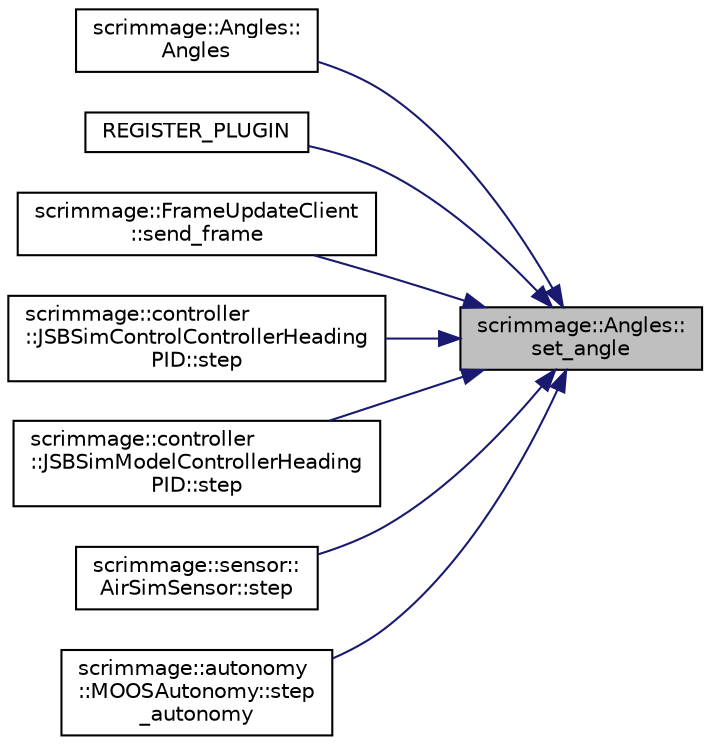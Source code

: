 digraph "scrimmage::Angles::set_angle"
{
 // LATEX_PDF_SIZE
  edge [fontname="Helvetica",fontsize="10",labelfontname="Helvetica",labelfontsize="10"];
  node [fontname="Helvetica",fontsize="10",shape=record];
  rankdir="RL";
  Node1 [label="scrimmage::Angles::\lset_angle",height=0.2,width=0.4,color="black", fillcolor="grey75", style="filled", fontcolor="black",tooltip=" "];
  Node1 -> Node2 [dir="back",color="midnightblue",fontsize="10",style="solid",fontname="Helvetica"];
  Node2 [label="scrimmage::Angles::\lAngles",height=0.2,width=0.4,color="black", fillcolor="white", style="filled",URL="$classscrimmage_1_1Angles.html#a0b9e5044fd6d73a0e2d569dcc5f9c5a2",tooltip=" "];
  Node1 -> Node3 [dir="back",color="midnightblue",fontsize="10",style="solid",fontname="Helvetica"];
  Node3 [label="REGISTER_PLUGIN",height=0.2,width=0.4,color="black", fillcolor="white", style="filled",URL="$ArduPilot_8cpp.html#aa26b41fb7b6c341c0408e5f8aa1836ee",tooltip=" "];
  Node1 -> Node4 [dir="back",color="midnightblue",fontsize="10",style="solid",fontname="Helvetica"];
  Node4 [label="scrimmage::FrameUpdateClient\l::send_frame",height=0.2,width=0.4,color="black", fillcolor="white", style="filled",URL="$classscrimmage_1_1FrameUpdateClient.html#a6421907bdd278309da3d14f25a3049aa",tooltip=" "];
  Node1 -> Node5 [dir="back",color="midnightblue",fontsize="10",style="solid",fontname="Helvetica"];
  Node5 [label="scrimmage::controller\l::JSBSimControlControllerHeading\lPID::step",height=0.2,width=0.4,color="black", fillcolor="white", style="filled",URL="$classscrimmage_1_1controller_1_1JSBSimControlControllerHeadingPID.html#a8111f6af651d500f112128d06bf2b0c5",tooltip=" "];
  Node1 -> Node6 [dir="back",color="midnightblue",fontsize="10",style="solid",fontname="Helvetica"];
  Node6 [label="scrimmage::controller\l::JSBSimModelControllerHeading\lPID::step",height=0.2,width=0.4,color="black", fillcolor="white", style="filled",URL="$classscrimmage_1_1controller_1_1JSBSimModelControllerHeadingPID.html#a70769acf07b591b4a86cf53d387622e4",tooltip=" "];
  Node1 -> Node7 [dir="back",color="midnightblue",fontsize="10",style="solid",fontname="Helvetica"];
  Node7 [label="scrimmage::sensor::\lAirSimSensor::step",height=0.2,width=0.4,color="black", fillcolor="white", style="filled",URL="$classscrimmage_1_1sensor_1_1AirSimSensor.html#aa65e7303f2b2e489b2f5f8772616775f",tooltip=" "];
  Node1 -> Node8 [dir="back",color="midnightblue",fontsize="10",style="solid",fontname="Helvetica"];
  Node8 [label="scrimmage::autonomy\l::MOOSAutonomy::step\l_autonomy",height=0.2,width=0.4,color="black", fillcolor="white", style="filled",URL="$classscrimmage_1_1autonomy_1_1MOOSAutonomy.html#aa4b759ba734910f907fc5c6608e366e3",tooltip=" "];
}
